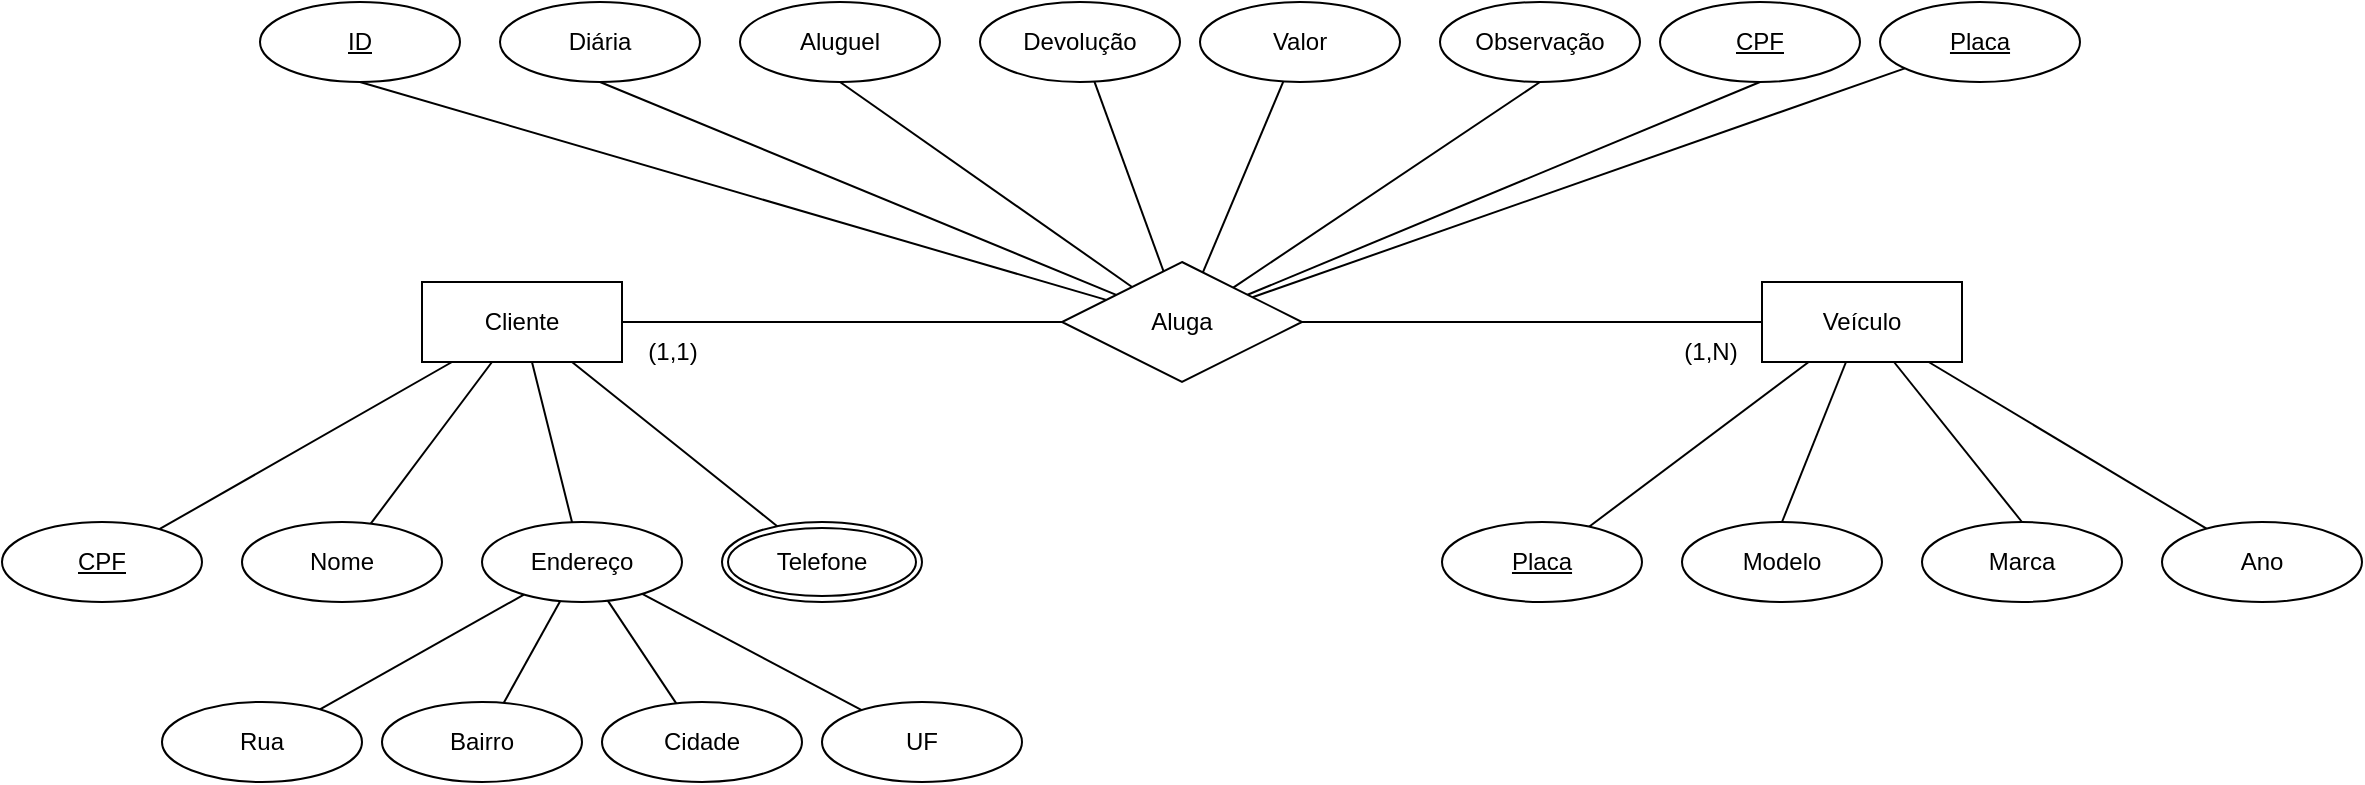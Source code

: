 <mxfile version="21.0.6" type="device"><diagram name="Página-1" id="5OaaOrVVOKXaZEAgns30"><mxGraphModel dx="2261" dy="775" grid="1" gridSize="10" guides="1" tooltips="1" connect="1" arrows="1" fold="1" page="1" pageScale="1" pageWidth="827" pageHeight="1169" math="0" shadow="0"><root><mxCell id="0"/><mxCell id="1" parent="0"/><mxCell id="wBsPz7bvGaurbfx9aog8-4" style="edgeStyle=orthogonalEdgeStyle;rounded=0;orthogonalLoop=1;jettySize=auto;html=1;entryX=0;entryY=0.5;entryDx=0;entryDy=0;endArrow=none;endFill=0;" edge="1" parent="1" source="wBsPz7bvGaurbfx9aog8-1" target="wBsPz7bvGaurbfx9aog8-3"><mxGeometry relative="1" as="geometry"/></mxCell><mxCell id="wBsPz7bvGaurbfx9aog8-16" style="rounded=0;orthogonalLoop=1;jettySize=auto;html=1;endArrow=none;endFill=0;" edge="1" parent="1" source="wBsPz7bvGaurbfx9aog8-1" target="wBsPz7bvGaurbfx9aog8-6"><mxGeometry relative="1" as="geometry"/></mxCell><mxCell id="wBsPz7bvGaurbfx9aog8-17" style="rounded=0;orthogonalLoop=1;jettySize=auto;html=1;endArrow=none;endFill=0;" edge="1" parent="1" source="wBsPz7bvGaurbfx9aog8-1" target="wBsPz7bvGaurbfx9aog8-7"><mxGeometry relative="1" as="geometry"/></mxCell><mxCell id="wBsPz7bvGaurbfx9aog8-18" style="rounded=0;orthogonalLoop=1;jettySize=auto;html=1;endArrow=none;endFill=0;" edge="1" parent="1" source="wBsPz7bvGaurbfx9aog8-1" target="wBsPz7bvGaurbfx9aog8-8"><mxGeometry relative="1" as="geometry"/></mxCell><mxCell id="wBsPz7bvGaurbfx9aog8-19" style="rounded=0;orthogonalLoop=1;jettySize=auto;html=1;endArrow=none;endFill=0;" edge="1" parent="1" source="wBsPz7bvGaurbfx9aog8-1" target="wBsPz7bvGaurbfx9aog8-10"><mxGeometry relative="1" as="geometry"/></mxCell><mxCell id="wBsPz7bvGaurbfx9aog8-1" value="Cliente" style="whiteSpace=wrap;html=1;align=center;" vertex="1" parent="1"><mxGeometry x="40" y="170" width="100" height="40" as="geometry"/></mxCell><mxCell id="wBsPz7bvGaurbfx9aog8-30" style="rounded=0;orthogonalLoop=1;jettySize=auto;html=1;endArrow=none;endFill=0;" edge="1" parent="1" source="wBsPz7bvGaurbfx9aog8-2" target="wBsPz7bvGaurbfx9aog8-25"><mxGeometry relative="1" as="geometry"/></mxCell><mxCell id="wBsPz7bvGaurbfx9aog8-31" style="rounded=0;orthogonalLoop=1;jettySize=auto;html=1;entryX=0.5;entryY=0;entryDx=0;entryDy=0;endArrow=none;endFill=0;" edge="1" parent="1" source="wBsPz7bvGaurbfx9aog8-2" target="wBsPz7bvGaurbfx9aog8-26"><mxGeometry relative="1" as="geometry"/></mxCell><mxCell id="wBsPz7bvGaurbfx9aog8-32" style="rounded=0;orthogonalLoop=1;jettySize=auto;html=1;entryX=0.5;entryY=0;entryDx=0;entryDy=0;endArrow=none;endFill=0;" edge="1" parent="1" source="wBsPz7bvGaurbfx9aog8-2" target="wBsPz7bvGaurbfx9aog8-27"><mxGeometry relative="1" as="geometry"/></mxCell><mxCell id="wBsPz7bvGaurbfx9aog8-33" style="rounded=0;orthogonalLoop=1;jettySize=auto;html=1;endArrow=none;endFill=0;" edge="1" parent="1" source="wBsPz7bvGaurbfx9aog8-2" target="wBsPz7bvGaurbfx9aog8-29"><mxGeometry relative="1" as="geometry"/></mxCell><mxCell id="wBsPz7bvGaurbfx9aog8-2" value="Veículo" style="whiteSpace=wrap;html=1;align=center;" vertex="1" parent="1"><mxGeometry x="710" y="170" width="100" height="40" as="geometry"/></mxCell><mxCell id="wBsPz7bvGaurbfx9aog8-5" style="edgeStyle=orthogonalEdgeStyle;rounded=0;orthogonalLoop=1;jettySize=auto;html=1;entryX=0;entryY=0.5;entryDx=0;entryDy=0;endArrow=none;endFill=0;" edge="1" parent="1" source="wBsPz7bvGaurbfx9aog8-3" target="wBsPz7bvGaurbfx9aog8-2"><mxGeometry relative="1" as="geometry"/></mxCell><mxCell id="wBsPz7bvGaurbfx9aog8-38" style="rounded=0;orthogonalLoop=1;jettySize=auto;html=1;entryX=0.5;entryY=1;entryDx=0;entryDy=0;endArrow=none;endFill=0;" edge="1" parent="1" source="wBsPz7bvGaurbfx9aog8-3" target="wBsPz7bvGaurbfx9aog8-34"><mxGeometry relative="1" as="geometry"/></mxCell><mxCell id="wBsPz7bvGaurbfx9aog8-41" style="rounded=0;orthogonalLoop=1;jettySize=auto;html=1;entryX=0.5;entryY=1;entryDx=0;entryDy=0;endArrow=none;endFill=0;" edge="1" parent="1" source="wBsPz7bvGaurbfx9aog8-3" target="wBsPz7bvGaurbfx9aog8-35"><mxGeometry relative="1" as="geometry"/></mxCell><mxCell id="wBsPz7bvGaurbfx9aog8-42" style="rounded=0;orthogonalLoop=1;jettySize=auto;html=1;entryX=0.5;entryY=1;entryDx=0;entryDy=0;endArrow=none;endFill=0;" edge="1" parent="1" source="wBsPz7bvGaurbfx9aog8-3" target="wBsPz7bvGaurbfx9aog8-36"><mxGeometry relative="1" as="geometry"/></mxCell><mxCell id="wBsPz7bvGaurbfx9aog8-43" style="rounded=0;orthogonalLoop=1;jettySize=auto;html=1;endArrow=none;endFill=0;" edge="1" parent="1" source="wBsPz7bvGaurbfx9aog8-3" target="wBsPz7bvGaurbfx9aog8-37"><mxGeometry relative="1" as="geometry"/></mxCell><mxCell id="wBsPz7bvGaurbfx9aog8-48" style="rounded=0;orthogonalLoop=1;jettySize=auto;html=1;endArrow=none;endFill=0;" edge="1" parent="1" source="wBsPz7bvGaurbfx9aog8-3" target="wBsPz7bvGaurbfx9aog8-44"><mxGeometry relative="1" as="geometry"/></mxCell><mxCell id="wBsPz7bvGaurbfx9aog8-49" style="rounded=0;orthogonalLoop=1;jettySize=auto;html=1;entryX=0.5;entryY=1;entryDx=0;entryDy=0;endArrow=none;endFill=0;" edge="1" parent="1" source="wBsPz7bvGaurbfx9aog8-3" target="wBsPz7bvGaurbfx9aog8-45"><mxGeometry relative="1" as="geometry"/></mxCell><mxCell id="wBsPz7bvGaurbfx9aog8-50" style="rounded=0;orthogonalLoop=1;jettySize=auto;html=1;entryX=0.5;entryY=1;entryDx=0;entryDy=0;endArrow=none;endFill=0;" edge="1" parent="1" source="wBsPz7bvGaurbfx9aog8-3" target="wBsPz7bvGaurbfx9aog8-46"><mxGeometry relative="1" as="geometry"/></mxCell><mxCell id="wBsPz7bvGaurbfx9aog8-51" style="rounded=0;orthogonalLoop=1;jettySize=auto;html=1;endArrow=none;endFill=0;" edge="1" parent="1" source="wBsPz7bvGaurbfx9aog8-3" target="wBsPz7bvGaurbfx9aog8-47"><mxGeometry relative="1" as="geometry"/></mxCell><mxCell id="wBsPz7bvGaurbfx9aog8-3" value="Aluga" style="shape=rhombus;perimeter=rhombusPerimeter;whiteSpace=wrap;html=1;align=center;" vertex="1" parent="1"><mxGeometry x="360" y="160" width="120" height="60" as="geometry"/></mxCell><mxCell id="wBsPz7bvGaurbfx9aog8-6" value="CPF" style="ellipse;whiteSpace=wrap;html=1;align=center;fontStyle=4;" vertex="1" parent="1"><mxGeometry x="-170" y="290" width="100" height="40" as="geometry"/></mxCell><mxCell id="wBsPz7bvGaurbfx9aog8-7" value="Nome" style="ellipse;whiteSpace=wrap;html=1;align=center;" vertex="1" parent="1"><mxGeometry x="-50" y="290" width="100" height="40" as="geometry"/></mxCell><mxCell id="wBsPz7bvGaurbfx9aog8-20" style="rounded=0;orthogonalLoop=1;jettySize=auto;html=1;endArrow=none;endFill=0;" edge="1" parent="1" source="wBsPz7bvGaurbfx9aog8-8" target="wBsPz7bvGaurbfx9aog8-13"><mxGeometry relative="1" as="geometry"/></mxCell><mxCell id="wBsPz7bvGaurbfx9aog8-21" style="rounded=0;orthogonalLoop=1;jettySize=auto;html=1;endArrow=none;endFill=0;" edge="1" parent="1" source="wBsPz7bvGaurbfx9aog8-8" target="wBsPz7bvGaurbfx9aog8-12"><mxGeometry relative="1" as="geometry"/></mxCell><mxCell id="wBsPz7bvGaurbfx9aog8-22" style="rounded=0;orthogonalLoop=1;jettySize=auto;html=1;endArrow=none;endFill=0;" edge="1" parent="1" source="wBsPz7bvGaurbfx9aog8-8" target="wBsPz7bvGaurbfx9aog8-11"><mxGeometry relative="1" as="geometry"/></mxCell><mxCell id="wBsPz7bvGaurbfx9aog8-24" style="rounded=0;orthogonalLoop=1;jettySize=auto;html=1;endArrow=none;endFill=0;" edge="1" parent="1" source="wBsPz7bvGaurbfx9aog8-8" target="wBsPz7bvGaurbfx9aog8-14"><mxGeometry relative="1" as="geometry"/></mxCell><mxCell id="wBsPz7bvGaurbfx9aog8-8" value="Endereço" style="ellipse;whiteSpace=wrap;html=1;align=center;" vertex="1" parent="1"><mxGeometry x="70" y="290" width="100" height="40" as="geometry"/></mxCell><mxCell id="wBsPz7bvGaurbfx9aog8-10" value="Telefone" style="ellipse;shape=doubleEllipse;margin=3;whiteSpace=wrap;html=1;align=center;" vertex="1" parent="1"><mxGeometry x="190" y="290" width="100" height="40" as="geometry"/></mxCell><mxCell id="wBsPz7bvGaurbfx9aog8-11" value="Cidade" style="ellipse;whiteSpace=wrap;html=1;align=center;" vertex="1" parent="1"><mxGeometry x="130" y="380" width="100" height="40" as="geometry"/></mxCell><mxCell id="wBsPz7bvGaurbfx9aog8-12" value="Bairro" style="ellipse;whiteSpace=wrap;html=1;align=center;" vertex="1" parent="1"><mxGeometry x="20" y="380" width="100" height="40" as="geometry"/></mxCell><mxCell id="wBsPz7bvGaurbfx9aog8-13" value="Rua" style="ellipse;whiteSpace=wrap;html=1;align=center;" vertex="1" parent="1"><mxGeometry x="-90" y="380" width="100" height="40" as="geometry"/></mxCell><mxCell id="wBsPz7bvGaurbfx9aog8-14" value="UF" style="ellipse;whiteSpace=wrap;html=1;align=center;" vertex="1" parent="1"><mxGeometry x="240" y="380" width="100" height="40" as="geometry"/></mxCell><mxCell id="wBsPz7bvGaurbfx9aog8-25" value="Placa" style="ellipse;whiteSpace=wrap;html=1;align=center;fontStyle=4;" vertex="1" parent="1"><mxGeometry x="550" y="290" width="100" height="40" as="geometry"/></mxCell><mxCell id="wBsPz7bvGaurbfx9aog8-26" value="Modelo" style="ellipse;whiteSpace=wrap;html=1;align=center;" vertex="1" parent="1"><mxGeometry x="670" y="290" width="100" height="40" as="geometry"/></mxCell><mxCell id="wBsPz7bvGaurbfx9aog8-27" value="Marca" style="ellipse;whiteSpace=wrap;html=1;align=center;" vertex="1" parent="1"><mxGeometry x="790" y="290" width="100" height="40" as="geometry"/></mxCell><mxCell id="wBsPz7bvGaurbfx9aog8-29" value="Ano" style="ellipse;whiteSpace=wrap;html=1;align=center;" vertex="1" parent="1"><mxGeometry x="910" y="290" width="100" height="40" as="geometry"/></mxCell><mxCell id="wBsPz7bvGaurbfx9aog8-34" value="ID" style="ellipse;whiteSpace=wrap;html=1;align=center;fontStyle=4;" vertex="1" parent="1"><mxGeometry x="-41" y="30" width="100" height="40" as="geometry"/></mxCell><mxCell id="wBsPz7bvGaurbfx9aog8-35" value="Diária" style="ellipse;whiteSpace=wrap;html=1;align=center;" vertex="1" parent="1"><mxGeometry x="79" y="30" width="100" height="40" as="geometry"/></mxCell><mxCell id="wBsPz7bvGaurbfx9aog8-36" value="Aluguel" style="ellipse;whiteSpace=wrap;html=1;align=center;" vertex="1" parent="1"><mxGeometry x="199" y="30" width="100" height="40" as="geometry"/></mxCell><mxCell id="wBsPz7bvGaurbfx9aog8-37" value="Devolução" style="ellipse;whiteSpace=wrap;html=1;align=center;" vertex="1" parent="1"><mxGeometry x="319" y="30" width="100" height="40" as="geometry"/></mxCell><mxCell id="wBsPz7bvGaurbfx9aog8-44" value="Valor" style="ellipse;whiteSpace=wrap;html=1;align=center;" vertex="1" parent="1"><mxGeometry x="429" y="30" width="100" height="40" as="geometry"/></mxCell><mxCell id="wBsPz7bvGaurbfx9aog8-45" value="Observação" style="ellipse;whiteSpace=wrap;html=1;align=center;" vertex="1" parent="1"><mxGeometry x="549" y="30" width="100" height="40" as="geometry"/></mxCell><mxCell id="wBsPz7bvGaurbfx9aog8-46" value="CPF" style="ellipse;whiteSpace=wrap;html=1;align=center;fontStyle=4;" vertex="1" parent="1"><mxGeometry x="659" y="30" width="100" height="40" as="geometry"/></mxCell><mxCell id="wBsPz7bvGaurbfx9aog8-47" value="Placa" style="ellipse;whiteSpace=wrap;html=1;align=center;fontStyle=4;" vertex="1" parent="1"><mxGeometry x="769" y="30" width="100" height="40" as="geometry"/></mxCell><mxCell id="wBsPz7bvGaurbfx9aog8-52" value="(1,N)" style="text;html=1;align=center;verticalAlign=middle;resizable=0;points=[];autosize=1;strokeColor=none;fillColor=none;" vertex="1" parent="1"><mxGeometry x="659" y="190" width="50" height="30" as="geometry"/></mxCell><mxCell id="wBsPz7bvGaurbfx9aog8-53" value="(1,1)" style="text;html=1;align=center;verticalAlign=middle;resizable=0;points=[];autosize=1;strokeColor=none;fillColor=none;" vertex="1" parent="1"><mxGeometry x="140" y="190" width="50" height="30" as="geometry"/></mxCell></root></mxGraphModel></diagram></mxfile>